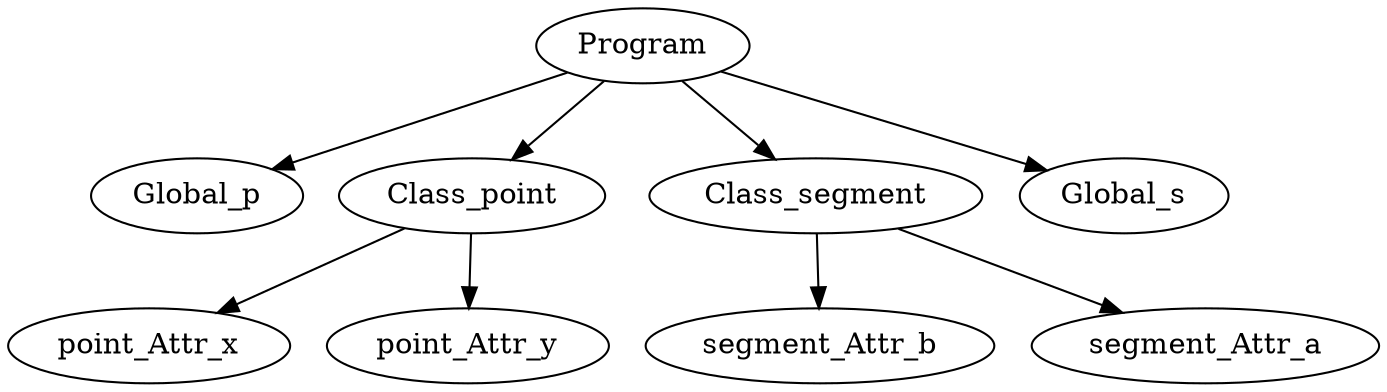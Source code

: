 digraph G {
  Program [label="Program", ];
  Global_p [label="Global_p", ];
  Class_point [label="Class_point", ];
  point_Attr_x [label="point_Attr_x", ];
  Class_segment [label="Class_segment", ];
  Global_s [label="Global_s", ];
  segment_Attr_b [label="segment_Attr_b", ];
  point_Attr_y [label="point_Attr_y", ];
  segment_Attr_a [label="segment_Attr_a", ];
  
  
  Program -> Class_point;
  Program -> Class_segment;
  Program -> Global_p;
  Program -> Global_s;
  Class_point -> point_Attr_x;
  Class_point -> point_Attr_y;
  Class_segment -> segment_Attr_a;
  Class_segment -> segment_Attr_b;
  
  }

